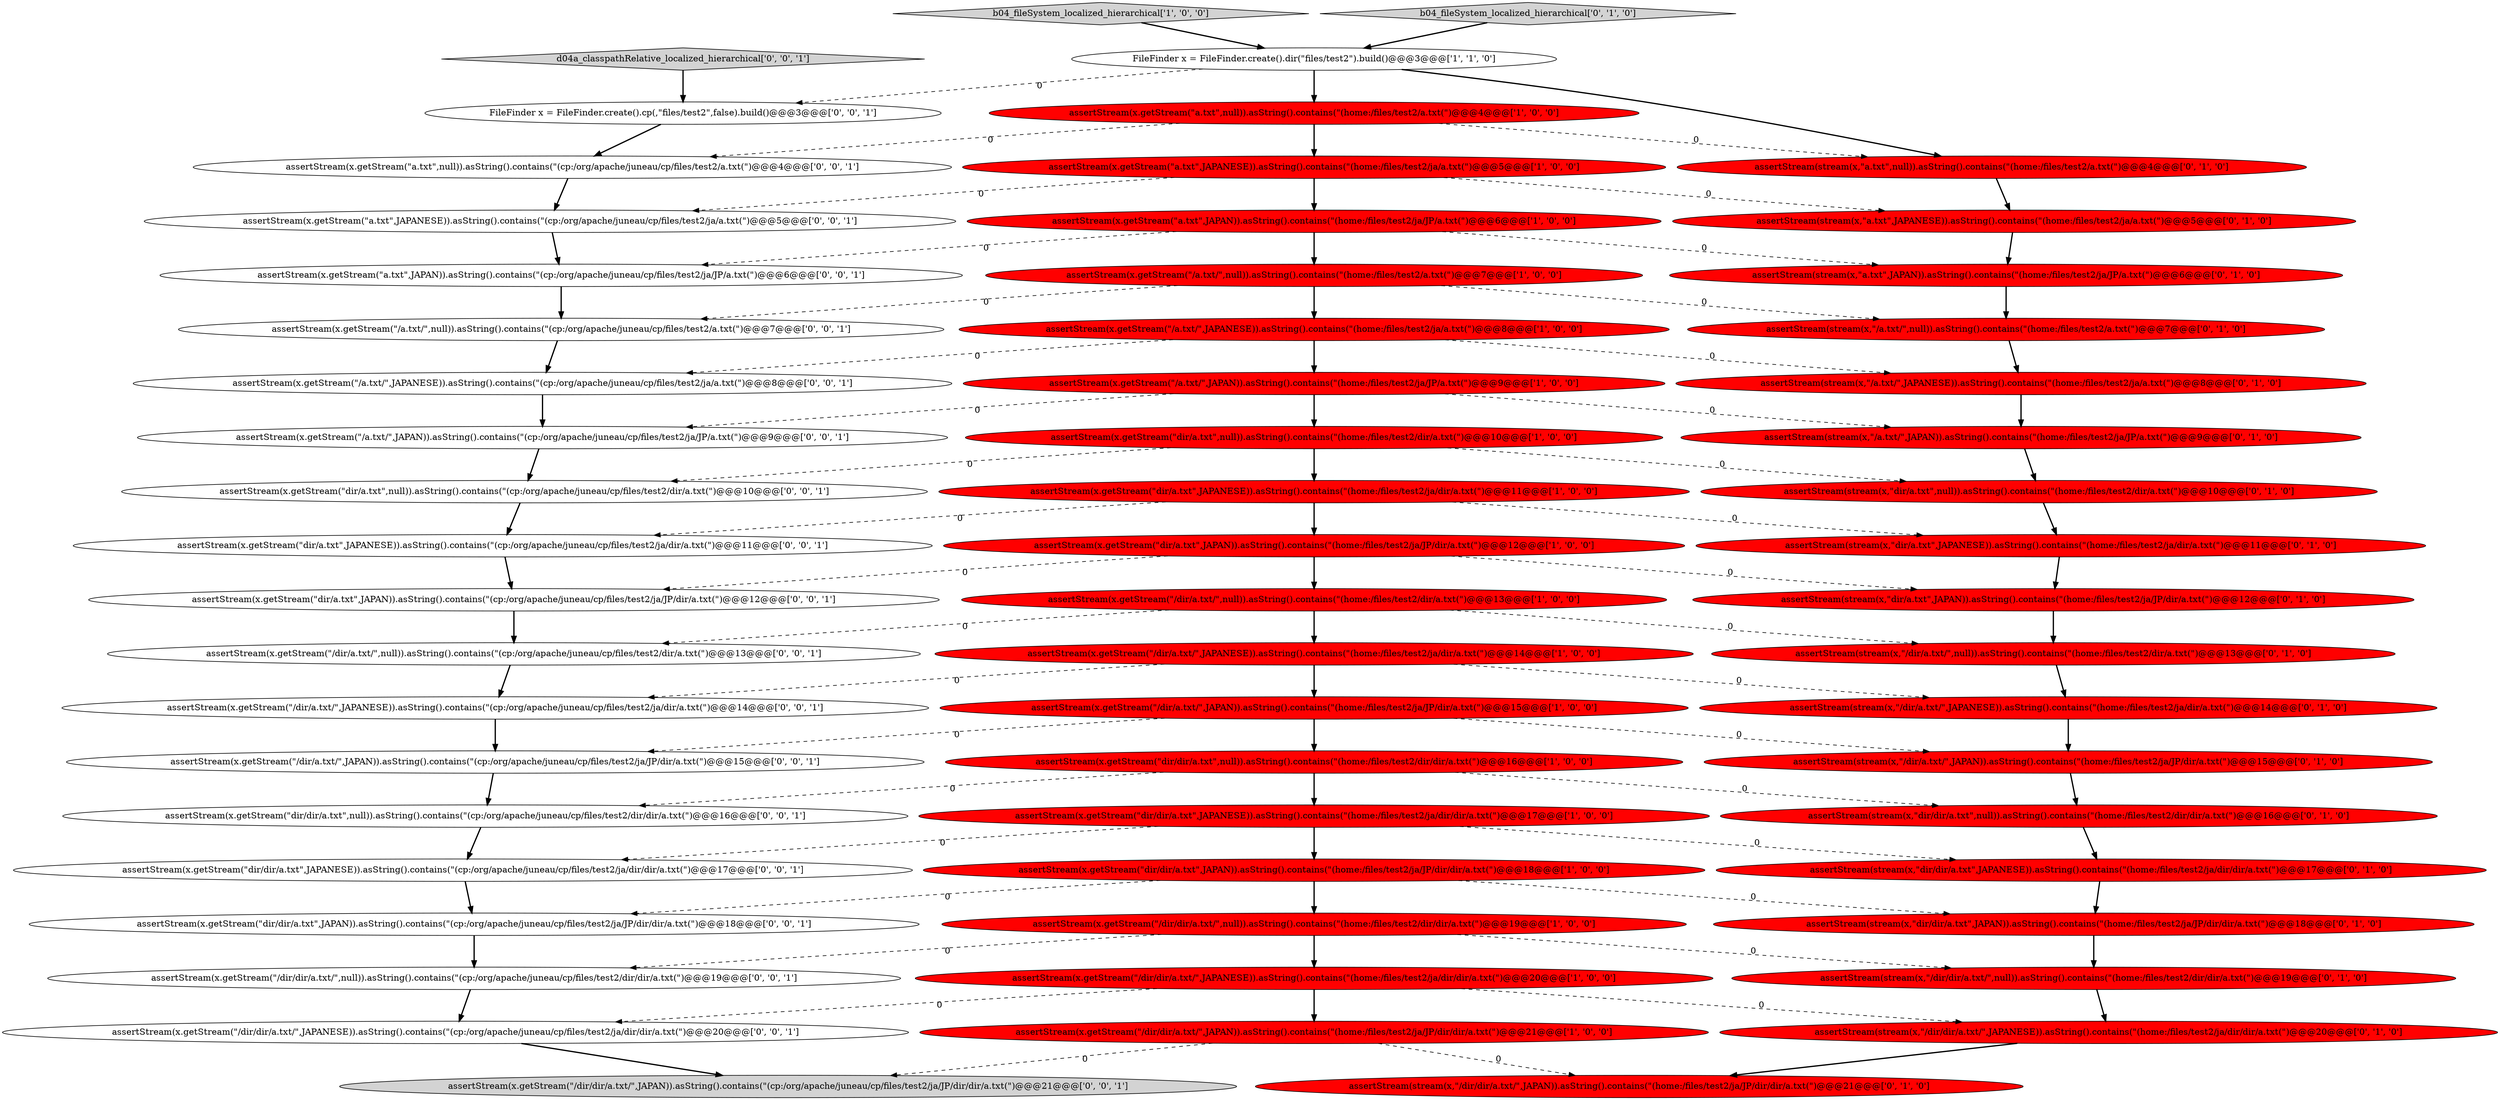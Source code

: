 digraph {
6 [style = filled, label = "assertStream(x.getStream(\"/dir/a.txt/\",JAPAN)).asString().contains(\"(home:/files/test2/ja/JP/dir/a.txt(\")@@@15@@@['1', '0', '0']", fillcolor = red, shape = ellipse image = "AAA1AAABBB1BBB"];
33 [style = filled, label = "assertStream(stream(x,\"dir/dir/a.txt\",JAPANESE)).asString().contains(\"(home:/files/test2/ja/dir/dir/a.txt(\")@@@17@@@['0', '1', '0']", fillcolor = red, shape = ellipse image = "AAA1AAABBB2BBB"];
44 [style = filled, label = "assertStream(x.getStream(\"dir/a.txt\",JAPAN)).asString().contains(\"(cp:/org/apache/juneau/cp/files/test2/ja/JP/dir/a.txt(\")@@@12@@@['0', '0', '1']", fillcolor = white, shape = ellipse image = "AAA0AAABBB3BBB"];
25 [style = filled, label = "assertStream(stream(x,\"/a.txt/\",JAPAN)).asString().contains(\"(home:/files/test2/ja/JP/a.txt(\")@@@9@@@['0', '1', '0']", fillcolor = red, shape = ellipse image = "AAA1AAABBB2BBB"];
22 [style = filled, label = "assertStream(stream(x,\"/dir/a.txt/\",JAPAN)).asString().contains(\"(home:/files/test2/ja/JP/dir/a.txt(\")@@@15@@@['0', '1', '0']", fillcolor = red, shape = ellipse image = "AAA1AAABBB2BBB"];
37 [style = filled, label = "assertStream(stream(x,\"dir/a.txt\",JAPANESE)).asString().contains(\"(home:/files/test2/ja/dir/a.txt(\")@@@11@@@['0', '1', '0']", fillcolor = red, shape = ellipse image = "AAA1AAABBB2BBB"];
49 [style = filled, label = "assertStream(x.getStream(\"/dir/dir/a.txt/\",null)).asString().contains(\"(cp:/org/apache/juneau/cp/files/test2/dir/dir/a.txt(\")@@@19@@@['0', '0', '1']", fillcolor = white, shape = ellipse image = "AAA0AAABBB3BBB"];
13 [style = filled, label = "assertStream(x.getStream(\"/dir/a.txt/\",JAPANESE)).asString().contains(\"(home:/files/test2/ja/dir/a.txt(\")@@@14@@@['1', '0', '0']", fillcolor = red, shape = ellipse image = "AAA1AAABBB1BBB"];
45 [style = filled, label = "assertStream(x.getStream(\"/a.txt/\",JAPAN)).asString().contains(\"(cp:/org/apache/juneau/cp/files/test2/ja/JP/a.txt(\")@@@9@@@['0', '0', '1']", fillcolor = white, shape = ellipse image = "AAA0AAABBB3BBB"];
32 [style = filled, label = "assertStream(stream(x,\"/dir/dir/a.txt/\",JAPAN)).asString().contains(\"(home:/files/test2/ja/JP/dir/dir/a.txt(\")@@@21@@@['0', '1', '0']", fillcolor = red, shape = ellipse image = "AAA1AAABBB2BBB"];
0 [style = filled, label = "assertStream(x.getStream(\"dir/dir/a.txt\",JAPAN)).asString().contains(\"(home:/files/test2/ja/JP/dir/dir/a.txt(\")@@@18@@@['1', '0', '0']", fillcolor = red, shape = ellipse image = "AAA1AAABBB1BBB"];
3 [style = filled, label = "b04_fileSystem_localized_hierarchical['1', '0', '0']", fillcolor = lightgray, shape = diamond image = "AAA0AAABBB1BBB"];
43 [style = filled, label = "assertStream(x.getStream(\"a.txt\",JAPANESE)).asString().contains(\"(cp:/org/apache/juneau/cp/files/test2/ja/a.txt(\")@@@5@@@['0', '0', '1']", fillcolor = white, shape = ellipse image = "AAA0AAABBB3BBB"];
23 [style = filled, label = "assertStream(stream(x,\"/a.txt/\",JAPANESE)).asString().contains(\"(home:/files/test2/ja/a.txt(\")@@@8@@@['0', '1', '0']", fillcolor = red, shape = ellipse image = "AAA1AAABBB2BBB"];
53 [style = filled, label = "assertStream(x.getStream(\"/a.txt/\",null)).asString().contains(\"(cp:/org/apache/juneau/cp/files/test2/a.txt(\")@@@7@@@['0', '0', '1']", fillcolor = white, shape = ellipse image = "AAA0AAABBB3BBB"];
14 [style = filled, label = "assertStream(x.getStream(\"/a.txt/\",JAPANESE)).asString().contains(\"(home:/files/test2/ja/a.txt(\")@@@8@@@['1', '0', '0']", fillcolor = red, shape = ellipse image = "AAA1AAABBB1BBB"];
24 [style = filled, label = "assertStream(stream(x,\"/dir/a.txt/\",null)).asString().contains(\"(home:/files/test2/dir/a.txt(\")@@@13@@@['0', '1', '0']", fillcolor = red, shape = ellipse image = "AAA1AAABBB2BBB"];
52 [style = filled, label = "assertStream(x.getStream(\"/dir/a.txt/\",null)).asString().contains(\"(cp:/org/apache/juneau/cp/files/test2/dir/a.txt(\")@@@13@@@['0', '0', '1']", fillcolor = white, shape = ellipse image = "AAA0AAABBB3BBB"];
20 [style = filled, label = "assertStream(stream(x,\"dir/dir/a.txt\",null)).asString().contains(\"(home:/files/test2/dir/dir/a.txt(\")@@@16@@@['0', '1', '0']", fillcolor = red, shape = ellipse image = "AAA1AAABBB2BBB"];
11 [style = filled, label = "assertStream(x.getStream(\"dir/dir/a.txt\",null)).asString().contains(\"(home:/files/test2/dir/dir/a.txt(\")@@@16@@@['1', '0', '0']", fillcolor = red, shape = ellipse image = "AAA1AAABBB1BBB"];
46 [style = filled, label = "assertStream(x.getStream(\"dir/dir/a.txt\",null)).asString().contains(\"(cp:/org/apache/juneau/cp/files/test2/dir/dir/a.txt(\")@@@16@@@['0', '0', '1']", fillcolor = white, shape = ellipse image = "AAA0AAABBB3BBB"];
16 [style = filled, label = "assertStream(x.getStream(\"/dir/dir/a.txt/\",null)).asString().contains(\"(home:/files/test2/dir/dir/a.txt(\")@@@19@@@['1', '0', '0']", fillcolor = red, shape = ellipse image = "AAA1AAABBB1BBB"];
8 [style = filled, label = "assertStream(x.getStream(\"dir/a.txt\",null)).asString().contains(\"(home:/files/test2/dir/a.txt(\")@@@10@@@['1', '0', '0']", fillcolor = red, shape = ellipse image = "AAA1AAABBB1BBB"];
31 [style = filled, label = "assertStream(stream(x,\"/a.txt/\",null)).asString().contains(\"(home:/files/test2/a.txt(\")@@@7@@@['0', '1', '0']", fillcolor = red, shape = ellipse image = "AAA1AAABBB2BBB"];
2 [style = filled, label = "assertStream(x.getStream(\"/dir/dir/a.txt/\",JAPAN)).asString().contains(\"(home:/files/test2/ja/JP/dir/dir/a.txt(\")@@@21@@@['1', '0', '0']", fillcolor = red, shape = ellipse image = "AAA1AAABBB1BBB"];
30 [style = filled, label = "assertStream(stream(x,\"a.txt\",null)).asString().contains(\"(home:/files/test2/a.txt(\")@@@4@@@['0', '1', '0']", fillcolor = red, shape = ellipse image = "AAA1AAABBB2BBB"];
51 [style = filled, label = "assertStream(x.getStream(\"/a.txt/\",JAPANESE)).asString().contains(\"(cp:/org/apache/juneau/cp/files/test2/ja/a.txt(\")@@@8@@@['0', '0', '1']", fillcolor = white, shape = ellipse image = "AAA0AAABBB3BBB"];
56 [style = filled, label = "d04a_classpathRelative_localized_hierarchical['0', '0', '1']", fillcolor = lightgray, shape = diamond image = "AAA0AAABBB3BBB"];
5 [style = filled, label = "assertStream(x.getStream(\"a.txt\",JAPAN)).asString().contains(\"(home:/files/test2/ja/JP/a.txt(\")@@@6@@@['1', '0', '0']", fillcolor = red, shape = ellipse image = "AAA1AAABBB1BBB"];
7 [style = filled, label = "assertStream(x.getStream(\"/a.txt/\",JAPAN)).asString().contains(\"(home:/files/test2/ja/JP/a.txt(\")@@@9@@@['1', '0', '0']", fillcolor = red, shape = ellipse image = "AAA1AAABBB1BBB"];
18 [style = filled, label = "assertStream(x.getStream(\"/dir/dir/a.txt/\",JAPANESE)).asString().contains(\"(home:/files/test2/ja/dir/dir/a.txt(\")@@@20@@@['1', '0', '0']", fillcolor = red, shape = ellipse image = "AAA1AAABBB1BBB"];
9 [style = filled, label = "assertStream(x.getStream(\"dir/a.txt\",JAPANESE)).asString().contains(\"(home:/files/test2/ja/dir/a.txt(\")@@@11@@@['1', '0', '0']", fillcolor = red, shape = ellipse image = "AAA1AAABBB1BBB"];
28 [style = filled, label = "assertStream(stream(x,\"/dir/dir/a.txt/\",JAPANESE)).asString().contains(\"(home:/files/test2/ja/dir/dir/a.txt(\")@@@20@@@['0', '1', '0']", fillcolor = red, shape = ellipse image = "AAA1AAABBB2BBB"];
55 [style = filled, label = "assertStream(x.getStream(\"/dir/dir/a.txt/\",JAPAN)).asString().contains(\"(cp:/org/apache/juneau/cp/files/test2/ja/JP/dir/dir/a.txt(\")@@@21@@@['0', '0', '1']", fillcolor = lightgray, shape = ellipse image = "AAA0AAABBB3BBB"];
1 [style = filled, label = "assertStream(x.getStream(\"a.txt\",null)).asString().contains(\"(home:/files/test2/a.txt(\")@@@4@@@['1', '0', '0']", fillcolor = red, shape = ellipse image = "AAA1AAABBB1BBB"];
57 [style = filled, label = "assertStream(x.getStream(\"a.txt\",null)).asString().contains(\"(cp:/org/apache/juneau/cp/files/test2/a.txt(\")@@@4@@@['0', '0', '1']", fillcolor = white, shape = ellipse image = "AAA0AAABBB3BBB"];
21 [style = filled, label = "assertStream(stream(x,\"dir/a.txt\",JAPAN)).asString().contains(\"(home:/files/test2/ja/JP/dir/a.txt(\")@@@12@@@['0', '1', '0']", fillcolor = red, shape = ellipse image = "AAA1AAABBB2BBB"];
35 [style = filled, label = "assertStream(stream(x,\"/dir/dir/a.txt/\",null)).asString().contains(\"(home:/files/test2/dir/dir/a.txt(\")@@@19@@@['0', '1', '0']", fillcolor = red, shape = ellipse image = "AAA1AAABBB2BBB"];
47 [style = filled, label = "assertStream(x.getStream(\"dir/a.txt\",JAPANESE)).asString().contains(\"(cp:/org/apache/juneau/cp/files/test2/ja/dir/a.txt(\")@@@11@@@['0', '0', '1']", fillcolor = white, shape = ellipse image = "AAA0AAABBB3BBB"];
50 [style = filled, label = "assertStream(x.getStream(\"/dir/a.txt/\",JAPAN)).asString().contains(\"(cp:/org/apache/juneau/cp/files/test2/ja/JP/dir/a.txt(\")@@@15@@@['0', '0', '1']", fillcolor = white, shape = ellipse image = "AAA0AAABBB3BBB"];
15 [style = filled, label = "assertStream(x.getStream(\"dir/dir/a.txt\",JAPANESE)).asString().contains(\"(home:/files/test2/ja/dir/dir/a.txt(\")@@@17@@@['1', '0', '0']", fillcolor = red, shape = ellipse image = "AAA1AAABBB1BBB"];
38 [style = filled, label = "assertStream(stream(x,\"/dir/a.txt/\",JAPANESE)).asString().contains(\"(home:/files/test2/ja/dir/a.txt(\")@@@14@@@['0', '1', '0']", fillcolor = red, shape = ellipse image = "AAA1AAABBB2BBB"];
36 [style = filled, label = "assertStream(stream(x,\"dir/dir/a.txt\",JAPAN)).asString().contains(\"(home:/files/test2/ja/JP/dir/dir/a.txt(\")@@@18@@@['0', '1', '0']", fillcolor = red, shape = ellipse image = "AAA1AAABBB2BBB"];
48 [style = filled, label = "assertStream(x.getStream(\"/dir/dir/a.txt/\",JAPANESE)).asString().contains(\"(cp:/org/apache/juneau/cp/files/test2/ja/dir/dir/a.txt(\")@@@20@@@['0', '0', '1']", fillcolor = white, shape = ellipse image = "AAA0AAABBB3BBB"];
10 [style = filled, label = "assertStream(x.getStream(\"/a.txt/\",null)).asString().contains(\"(home:/files/test2/a.txt(\")@@@7@@@['1', '0', '0']", fillcolor = red, shape = ellipse image = "AAA1AAABBB1BBB"];
17 [style = filled, label = "assertStream(x.getStream(\"a.txt\",JAPANESE)).asString().contains(\"(home:/files/test2/ja/a.txt(\")@@@5@@@['1', '0', '0']", fillcolor = red, shape = ellipse image = "AAA1AAABBB1BBB"];
54 [style = filled, label = "assertStream(x.getStream(\"a.txt\",JAPAN)).asString().contains(\"(cp:/org/apache/juneau/cp/files/test2/ja/JP/a.txt(\")@@@6@@@['0', '0', '1']", fillcolor = white, shape = ellipse image = "AAA0AAABBB3BBB"];
19 [style = filled, label = "FileFinder x = FileFinder.create().dir(\"files/test2\").build()@@@3@@@['1', '1', '0']", fillcolor = white, shape = ellipse image = "AAA0AAABBB1BBB"];
12 [style = filled, label = "assertStream(x.getStream(\"dir/a.txt\",JAPAN)).asString().contains(\"(home:/files/test2/ja/JP/dir/a.txt(\")@@@12@@@['1', '0', '0']", fillcolor = red, shape = ellipse image = "AAA1AAABBB1BBB"];
40 [style = filled, label = "assertStream(x.getStream(\"dir/dir/a.txt\",JAPANESE)).asString().contains(\"(cp:/org/apache/juneau/cp/files/test2/ja/dir/dir/a.txt(\")@@@17@@@['0', '0', '1']", fillcolor = white, shape = ellipse image = "AAA0AAABBB3BBB"];
42 [style = filled, label = "assertStream(x.getStream(\"/dir/a.txt/\",JAPANESE)).asString().contains(\"(cp:/org/apache/juneau/cp/files/test2/ja/dir/a.txt(\")@@@14@@@['0', '0', '1']", fillcolor = white, shape = ellipse image = "AAA0AAABBB3BBB"];
41 [style = filled, label = "FileFinder x = FileFinder.create().cp(,\"files/test2\",false).build()@@@3@@@['0', '0', '1']", fillcolor = white, shape = ellipse image = "AAA0AAABBB3BBB"];
27 [style = filled, label = "assertStream(stream(x,\"a.txt\",JAPANESE)).asString().contains(\"(home:/files/test2/ja/a.txt(\")@@@5@@@['0', '1', '0']", fillcolor = red, shape = ellipse image = "AAA1AAABBB2BBB"];
29 [style = filled, label = "b04_fileSystem_localized_hierarchical['0', '1', '0']", fillcolor = lightgray, shape = diamond image = "AAA0AAABBB2BBB"];
34 [style = filled, label = "assertStream(stream(x,\"dir/a.txt\",null)).asString().contains(\"(home:/files/test2/dir/a.txt(\")@@@10@@@['0', '1', '0']", fillcolor = red, shape = ellipse image = "AAA1AAABBB2BBB"];
26 [style = filled, label = "assertStream(stream(x,\"a.txt\",JAPAN)).asString().contains(\"(home:/files/test2/ja/JP/a.txt(\")@@@6@@@['0', '1', '0']", fillcolor = red, shape = ellipse image = "AAA1AAABBB2BBB"];
4 [style = filled, label = "assertStream(x.getStream(\"/dir/a.txt/\",null)).asString().contains(\"(home:/files/test2/dir/a.txt(\")@@@13@@@['1', '0', '0']", fillcolor = red, shape = ellipse image = "AAA1AAABBB1BBB"];
58 [style = filled, label = "assertStream(x.getStream(\"dir/a.txt\",null)).asString().contains(\"(cp:/org/apache/juneau/cp/files/test2/dir/a.txt(\")@@@10@@@['0', '0', '1']", fillcolor = white, shape = ellipse image = "AAA0AAABBB3BBB"];
39 [style = filled, label = "assertStream(x.getStream(\"dir/dir/a.txt\",JAPAN)).asString().contains(\"(cp:/org/apache/juneau/cp/files/test2/ja/JP/dir/dir/a.txt(\")@@@18@@@['0', '0', '1']", fillcolor = white, shape = ellipse image = "AAA0AAABBB3BBB"];
11->20 [style = dashed, label="0"];
25->34 [style = bold, label=""];
16->35 [style = dashed, label="0"];
2->32 [style = dashed, label="0"];
56->41 [style = bold, label=""];
49->48 [style = bold, label=""];
21->24 [style = bold, label=""];
7->8 [style = bold, label=""];
15->40 [style = dashed, label="0"];
12->21 [style = dashed, label="0"];
14->7 [style = bold, label=""];
19->1 [style = bold, label=""];
3->19 [style = bold, label=""];
6->50 [style = dashed, label="0"];
15->0 [style = bold, label=""];
6->11 [style = bold, label=""];
39->49 [style = bold, label=""];
1->57 [style = dashed, label="0"];
15->33 [style = dashed, label="0"];
7->25 [style = dashed, label="0"];
12->44 [style = dashed, label="0"];
54->53 [style = bold, label=""];
11->46 [style = dashed, label="0"];
0->36 [style = dashed, label="0"];
17->27 [style = dashed, label="0"];
5->10 [style = bold, label=""];
5->54 [style = dashed, label="0"];
23->25 [style = bold, label=""];
17->5 [style = bold, label=""];
13->42 [style = dashed, label="0"];
17->43 [style = dashed, label="0"];
10->14 [style = bold, label=""];
5->26 [style = dashed, label="0"];
30->27 [style = bold, label=""];
37->21 [style = bold, label=""];
10->31 [style = dashed, label="0"];
8->34 [style = dashed, label="0"];
24->38 [style = bold, label=""];
6->22 [style = dashed, label="0"];
1->17 [style = bold, label=""];
9->37 [style = dashed, label="0"];
35->28 [style = bold, label=""];
52->42 [style = bold, label=""];
22->20 [style = bold, label=""];
48->55 [style = bold, label=""];
33->36 [style = bold, label=""];
47->44 [style = bold, label=""];
4->52 [style = dashed, label="0"];
46->40 [style = bold, label=""];
36->35 [style = bold, label=""];
4->24 [style = dashed, label="0"];
27->26 [style = bold, label=""];
0->16 [style = bold, label=""];
16->18 [style = bold, label=""];
1->30 [style = dashed, label="0"];
4->13 [style = bold, label=""];
13->38 [style = dashed, label="0"];
18->48 [style = dashed, label="0"];
10->53 [style = dashed, label="0"];
2->55 [style = dashed, label="0"];
19->41 [style = dashed, label="0"];
28->32 [style = bold, label=""];
45->58 [style = bold, label=""];
26->31 [style = bold, label=""];
14->23 [style = dashed, label="0"];
40->39 [style = bold, label=""];
29->19 [style = bold, label=""];
51->45 [style = bold, label=""];
7->45 [style = dashed, label="0"];
18->28 [style = dashed, label="0"];
57->43 [style = bold, label=""];
9->12 [style = bold, label=""];
13->6 [style = bold, label=""];
43->54 [style = bold, label=""];
31->23 [style = bold, label=""];
42->50 [style = bold, label=""];
53->51 [style = bold, label=""];
50->46 [style = bold, label=""];
14->51 [style = dashed, label="0"];
8->58 [style = dashed, label="0"];
0->39 [style = dashed, label="0"];
18->2 [style = bold, label=""];
41->57 [style = bold, label=""];
11->15 [style = bold, label=""];
20->33 [style = bold, label=""];
9->47 [style = dashed, label="0"];
58->47 [style = bold, label=""];
12->4 [style = bold, label=""];
34->37 [style = bold, label=""];
44->52 [style = bold, label=""];
8->9 [style = bold, label=""];
16->49 [style = dashed, label="0"];
38->22 [style = bold, label=""];
19->30 [style = bold, label=""];
}
